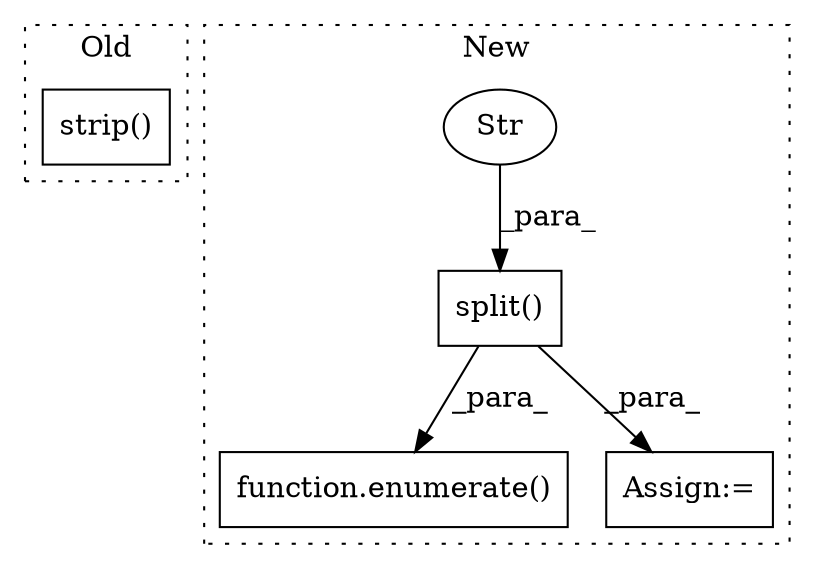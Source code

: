 digraph G {
subgraph cluster0 {
1 [label="strip()" a="75" s="1189" l="9" shape="box"];
label = "Old";
style="dotted";
}
subgraph cluster1 {
2 [label="function.enumerate()" a="75" s="1113,1126" l="10,1" shape="box"];
3 [label="split()" a="75" s="1037,1058" l="18,1" shape="box"];
4 [label="Assign:=" a="68" s="1079" l="3" shape="box"];
5 [label="Str" a="66" s="1055" l="3" shape="ellipse"];
label = "New";
style="dotted";
}
3 -> 4 [label="_para_"];
3 -> 2 [label="_para_"];
5 -> 3 [label="_para_"];
}